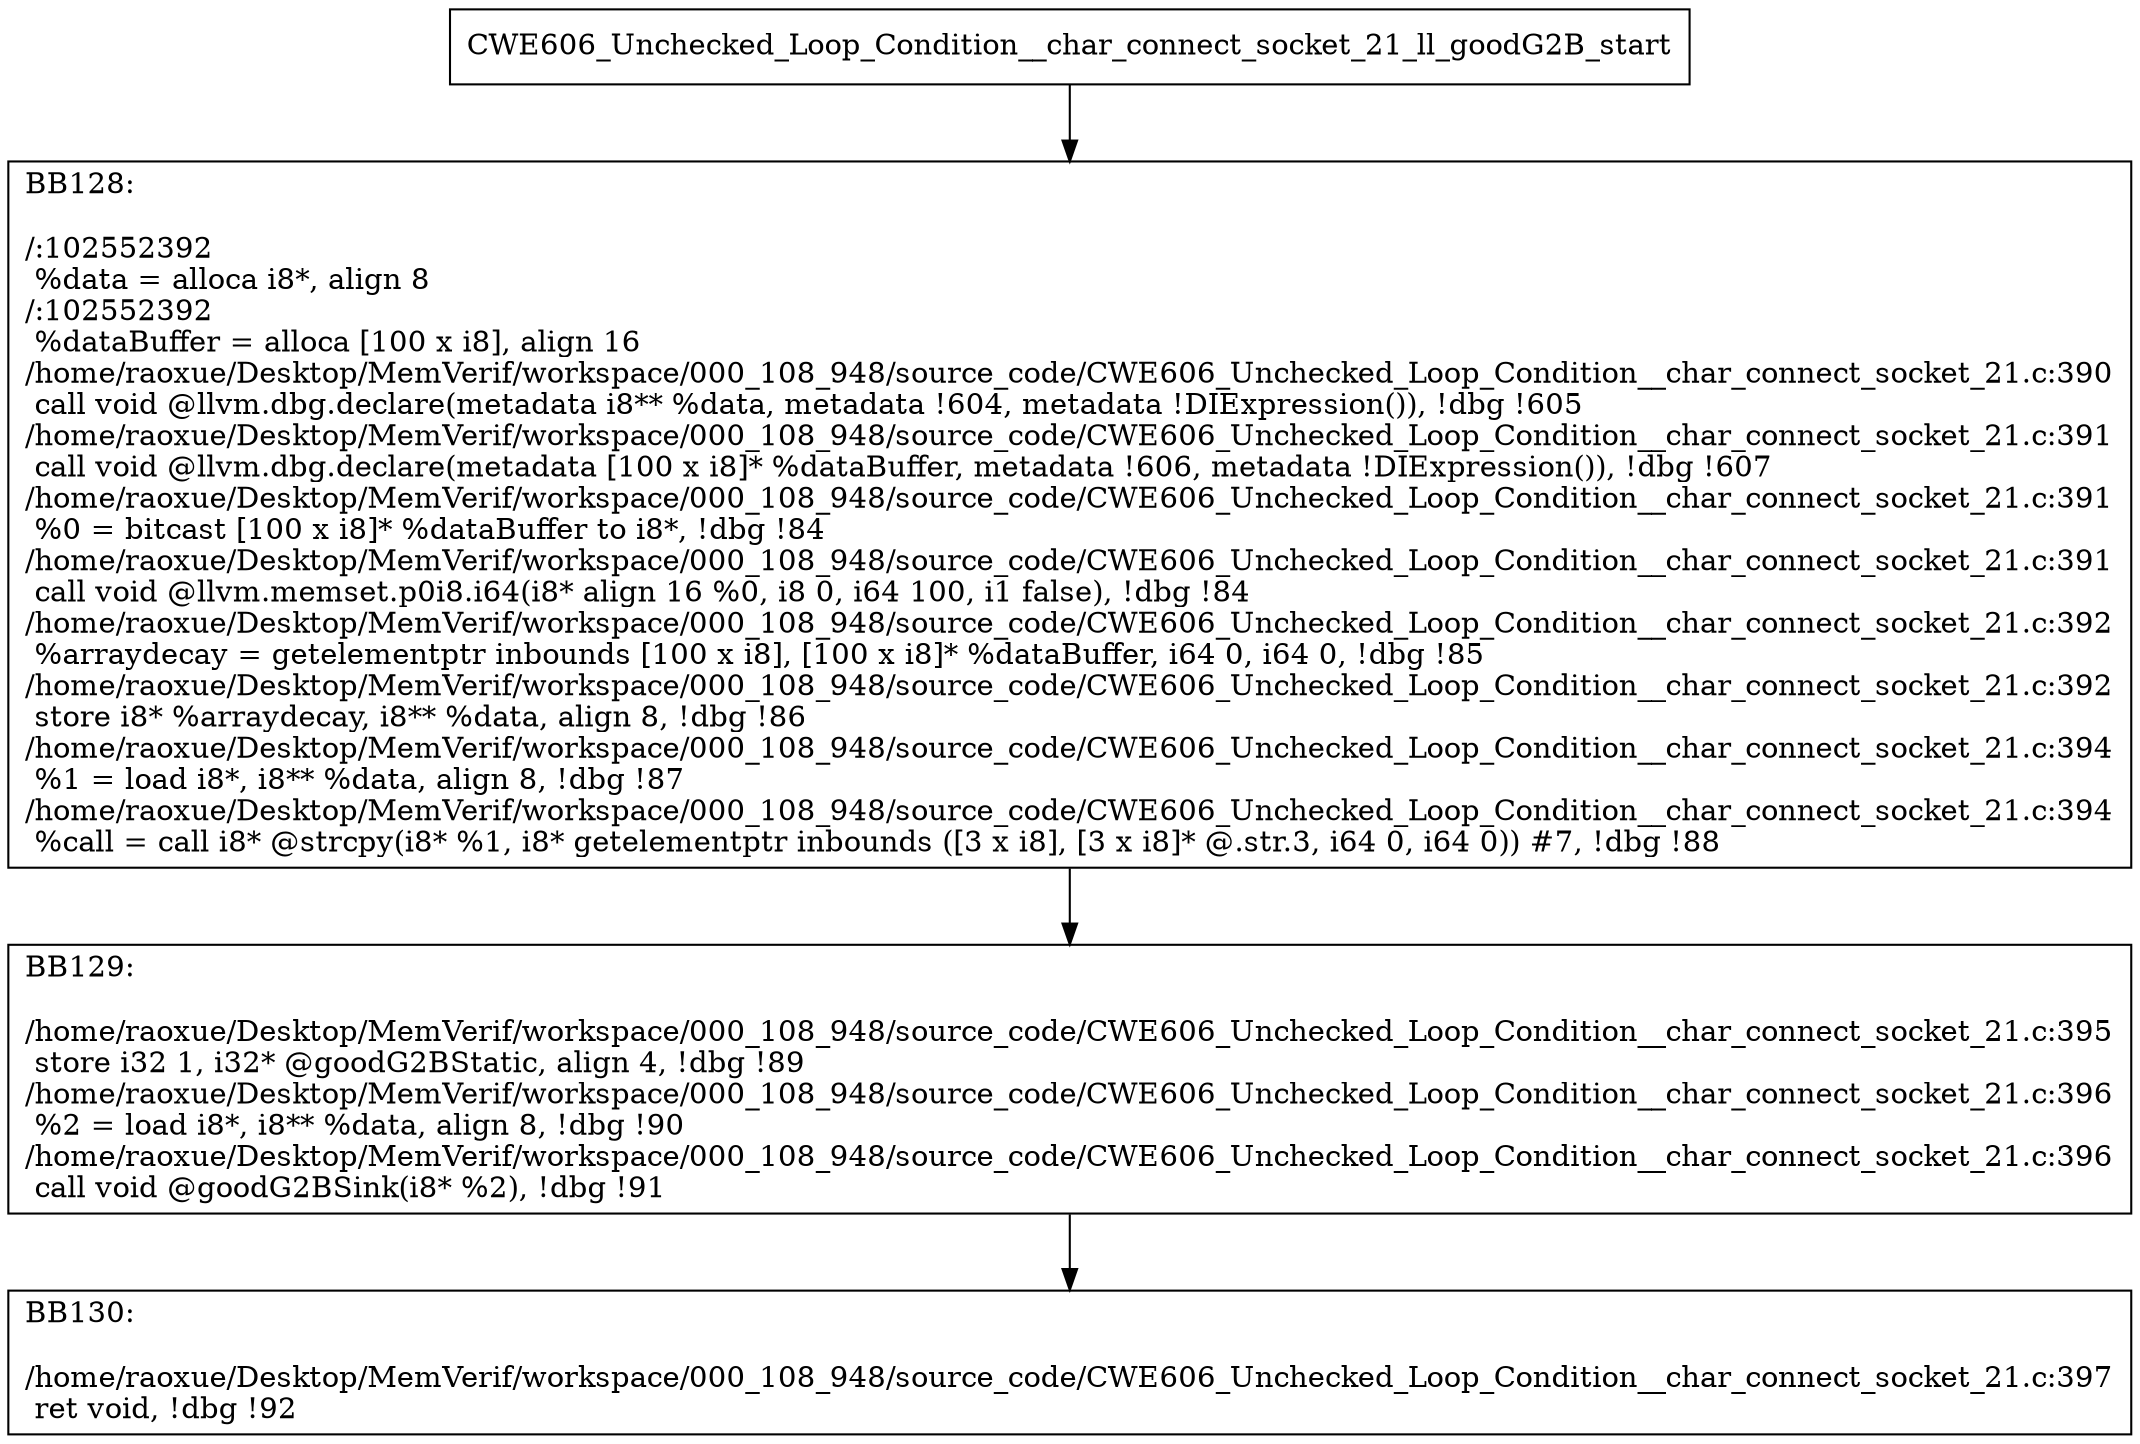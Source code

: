 digraph "CFG for'CWE606_Unchecked_Loop_Condition__char_connect_socket_21_ll_goodG2B' function" {
	BBCWE606_Unchecked_Loop_Condition__char_connect_socket_21_ll_goodG2B_start[shape=record,label="{CWE606_Unchecked_Loop_Condition__char_connect_socket_21_ll_goodG2B_start}"];
	BBCWE606_Unchecked_Loop_Condition__char_connect_socket_21_ll_goodG2B_start-> CWE606_Unchecked_Loop_Condition__char_connect_socket_21_ll_goodG2BBB128;
	CWE606_Unchecked_Loop_Condition__char_connect_socket_21_ll_goodG2BBB128 [shape=record, label="{BB128:\l\l/:102552392\l
  %data = alloca i8*, align 8\l
/:102552392\l
  %dataBuffer = alloca [100 x i8], align 16\l
/home/raoxue/Desktop/MemVerif/workspace/000_108_948/source_code/CWE606_Unchecked_Loop_Condition__char_connect_socket_21.c:390\l
  call void @llvm.dbg.declare(metadata i8** %data, metadata !604, metadata !DIExpression()), !dbg !605\l
/home/raoxue/Desktop/MemVerif/workspace/000_108_948/source_code/CWE606_Unchecked_Loop_Condition__char_connect_socket_21.c:391\l
  call void @llvm.dbg.declare(metadata [100 x i8]* %dataBuffer, metadata !606, metadata !DIExpression()), !dbg !607\l
/home/raoxue/Desktop/MemVerif/workspace/000_108_948/source_code/CWE606_Unchecked_Loop_Condition__char_connect_socket_21.c:391\l
  %0 = bitcast [100 x i8]* %dataBuffer to i8*, !dbg !84\l
/home/raoxue/Desktop/MemVerif/workspace/000_108_948/source_code/CWE606_Unchecked_Loop_Condition__char_connect_socket_21.c:391\l
  call void @llvm.memset.p0i8.i64(i8* align 16 %0, i8 0, i64 100, i1 false), !dbg !84\l
/home/raoxue/Desktop/MemVerif/workspace/000_108_948/source_code/CWE606_Unchecked_Loop_Condition__char_connect_socket_21.c:392\l
  %arraydecay = getelementptr inbounds [100 x i8], [100 x i8]* %dataBuffer, i64 0, i64 0, !dbg !85\l
/home/raoxue/Desktop/MemVerif/workspace/000_108_948/source_code/CWE606_Unchecked_Loop_Condition__char_connect_socket_21.c:392\l
  store i8* %arraydecay, i8** %data, align 8, !dbg !86\l
/home/raoxue/Desktop/MemVerif/workspace/000_108_948/source_code/CWE606_Unchecked_Loop_Condition__char_connect_socket_21.c:394\l
  %1 = load i8*, i8** %data, align 8, !dbg !87\l
/home/raoxue/Desktop/MemVerif/workspace/000_108_948/source_code/CWE606_Unchecked_Loop_Condition__char_connect_socket_21.c:394\l
  %call = call i8* @strcpy(i8* %1, i8* getelementptr inbounds ([3 x i8], [3 x i8]* @.str.3, i64 0, i64 0)) #7, !dbg !88\l
}"];
	CWE606_Unchecked_Loop_Condition__char_connect_socket_21_ll_goodG2BBB128-> CWE606_Unchecked_Loop_Condition__char_connect_socket_21_ll_goodG2BBB129;
	CWE606_Unchecked_Loop_Condition__char_connect_socket_21_ll_goodG2BBB129 [shape=record, label="{BB129:\l\l/home/raoxue/Desktop/MemVerif/workspace/000_108_948/source_code/CWE606_Unchecked_Loop_Condition__char_connect_socket_21.c:395\l
  store i32 1, i32* @goodG2BStatic, align 4, !dbg !89\l
/home/raoxue/Desktop/MemVerif/workspace/000_108_948/source_code/CWE606_Unchecked_Loop_Condition__char_connect_socket_21.c:396\l
  %2 = load i8*, i8** %data, align 8, !dbg !90\l
/home/raoxue/Desktop/MemVerif/workspace/000_108_948/source_code/CWE606_Unchecked_Loop_Condition__char_connect_socket_21.c:396\l
  call void @goodG2BSink(i8* %2), !dbg !91\l
}"];
	CWE606_Unchecked_Loop_Condition__char_connect_socket_21_ll_goodG2BBB129-> CWE606_Unchecked_Loop_Condition__char_connect_socket_21_ll_goodG2BBB130;
	CWE606_Unchecked_Loop_Condition__char_connect_socket_21_ll_goodG2BBB130 [shape=record, label="{BB130:\l\l/home/raoxue/Desktop/MemVerif/workspace/000_108_948/source_code/CWE606_Unchecked_Loop_Condition__char_connect_socket_21.c:397\l
  ret void, !dbg !92\l
}"];
}
